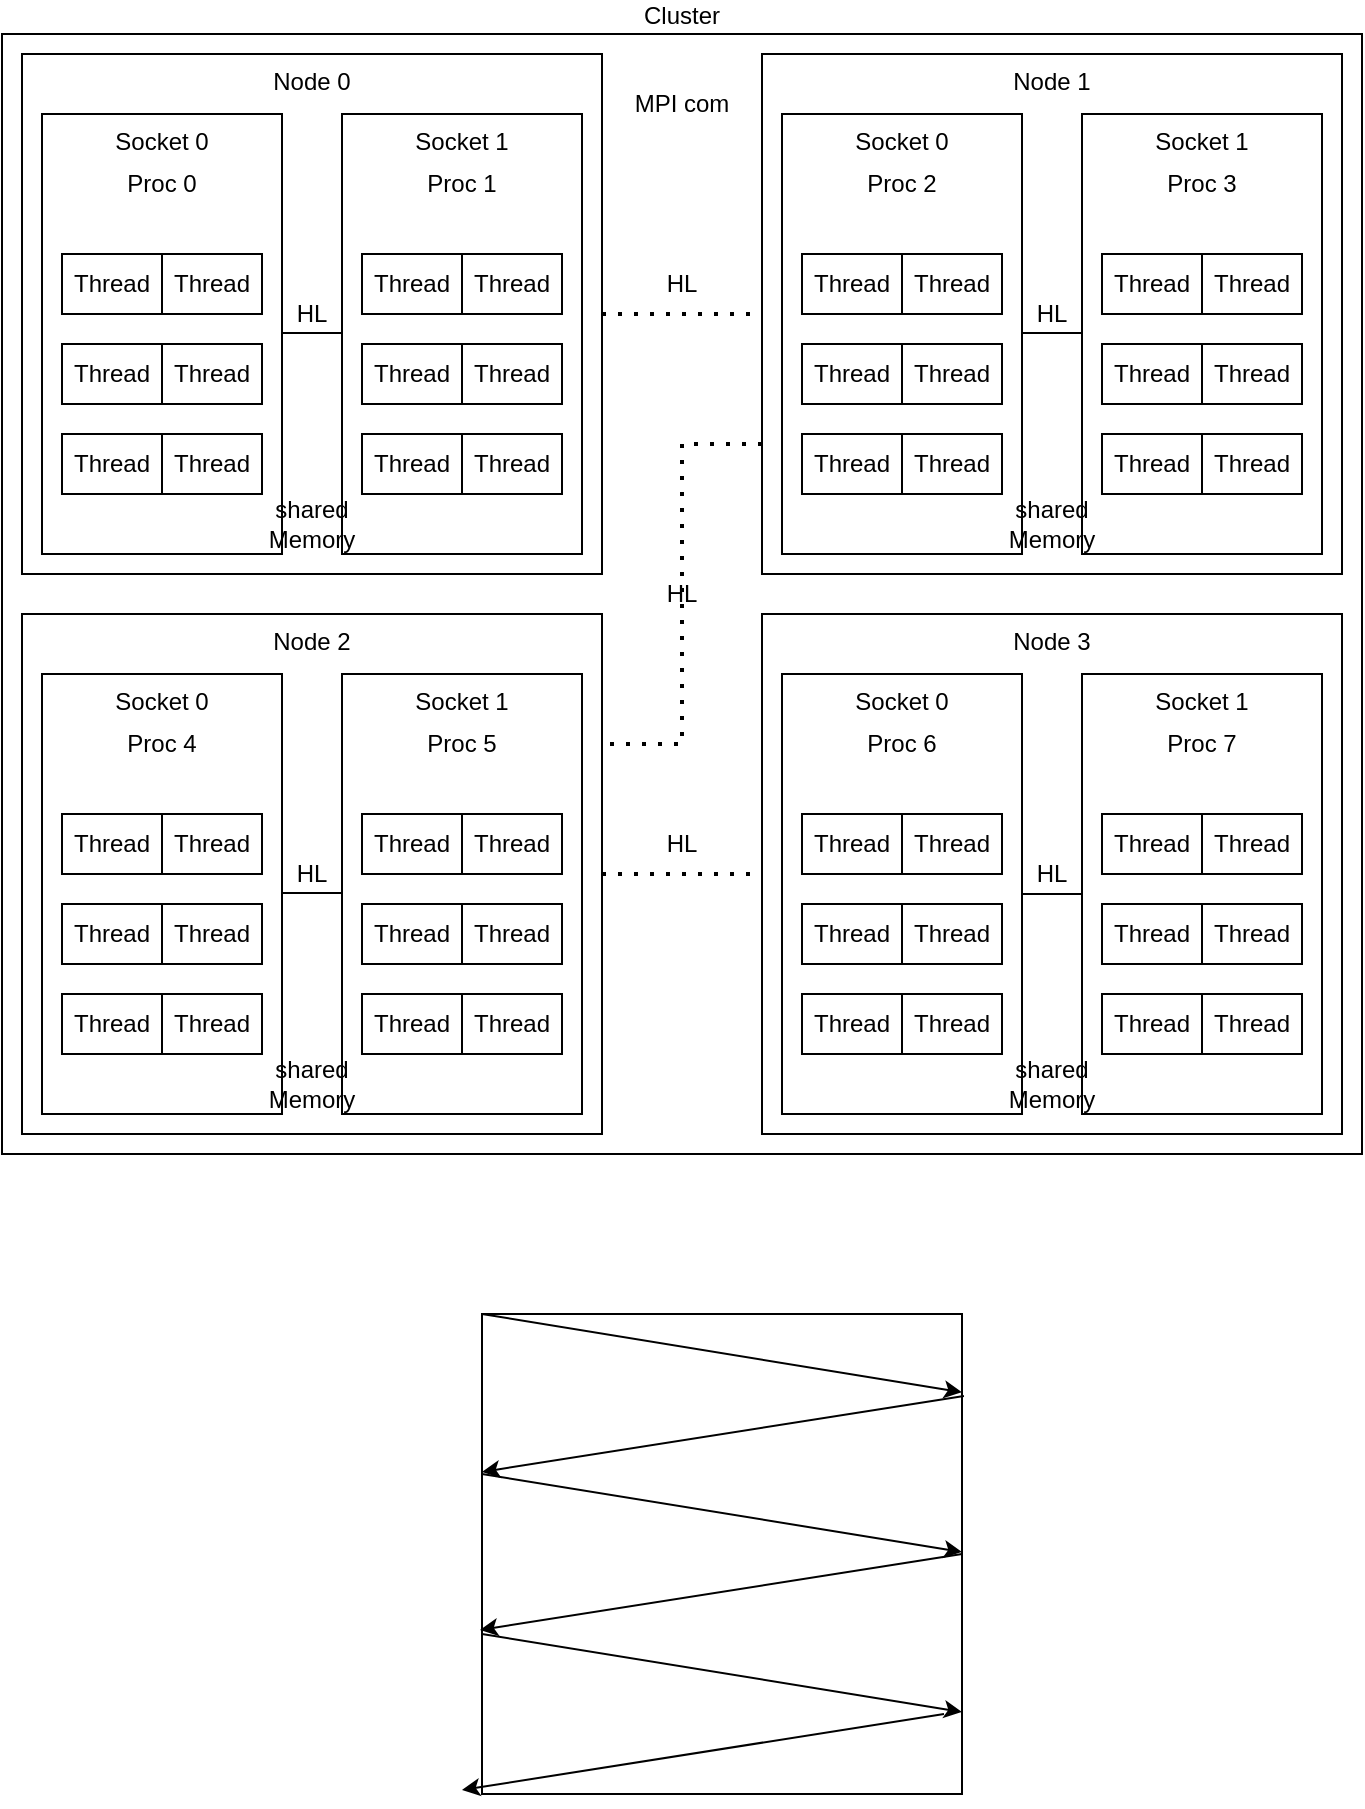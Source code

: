 <mxfile version="26.1.1">
  <diagram name="Page-1" id="8kZCEwv9xN98wwWR-AVS">
    <mxGraphModel dx="1114" dy="658" grid="1" gridSize="10" guides="1" tooltips="1" connect="1" arrows="1" fold="1" page="1" pageScale="1" pageWidth="850" pageHeight="1100" math="0" shadow="0">
      <root>
        <mxCell id="0" />
        <mxCell id="1" parent="0" />
        <mxCell id="dkMRLSNARAUGIPq-bAnA-1" value="Cluster" style="rounded=0;whiteSpace=wrap;html=1;verticalAlign=bottom;labelPosition=center;verticalLabelPosition=top;align=center;" vertex="1" parent="1">
          <mxGeometry x="120" y="80" width="680" height="560" as="geometry" />
        </mxCell>
        <mxCell id="dkMRLSNARAUGIPq-bAnA-2" value="Node 0" style="rounded=0;whiteSpace=wrap;html=1;verticalAlign=top;" vertex="1" parent="1">
          <mxGeometry x="130" y="90" width="290" height="260" as="geometry" />
        </mxCell>
        <mxCell id="dkMRLSNARAUGIPq-bAnA-3" value="Node 1" style="rounded=0;whiteSpace=wrap;html=1;verticalAlign=top;" vertex="1" parent="1">
          <mxGeometry x="500" y="90" width="290" height="260" as="geometry" />
        </mxCell>
        <mxCell id="dkMRLSNARAUGIPq-bAnA-4" value="Node 2" style="rounded=0;whiteSpace=wrap;html=1;verticalAlign=top;" vertex="1" parent="1">
          <mxGeometry x="130" y="370" width="290" height="260" as="geometry" />
        </mxCell>
        <mxCell id="dkMRLSNARAUGIPq-bAnA-5" value="Node 3" style="rounded=0;whiteSpace=wrap;html=1;verticalAlign=top;" vertex="1" parent="1">
          <mxGeometry x="500" y="370" width="290" height="260" as="geometry" />
        </mxCell>
        <mxCell id="dkMRLSNARAUGIPq-bAnA-6" value="" style="endArrow=none;dashed=1;html=1;dashPattern=1 3;strokeWidth=2;rounded=0;exitX=1;exitY=0.5;exitDx=0;exitDy=0;entryX=0;entryY=0.5;entryDx=0;entryDy=0;" edge="1" parent="1" source="dkMRLSNARAUGIPq-bAnA-2" target="dkMRLSNARAUGIPq-bAnA-3">
          <mxGeometry width="50" height="50" relative="1" as="geometry">
            <mxPoint x="400" y="370" as="sourcePoint" />
            <mxPoint x="450" y="320" as="targetPoint" />
          </mxGeometry>
        </mxCell>
        <mxCell id="dkMRLSNARAUGIPq-bAnA-7" value="" style="endArrow=none;dashed=1;html=1;dashPattern=1 3;strokeWidth=2;rounded=0;exitX=0;exitY=0.75;exitDx=0;exitDy=0;entryX=1;entryY=0.25;entryDx=0;entryDy=0;" edge="1" parent="1" source="dkMRLSNARAUGIPq-bAnA-3" target="dkMRLSNARAUGIPq-bAnA-4">
          <mxGeometry width="50" height="50" relative="1" as="geometry">
            <mxPoint x="400" y="370" as="sourcePoint" />
            <mxPoint x="450" y="320" as="targetPoint" />
            <Array as="points">
              <mxPoint x="460" y="285" />
              <mxPoint x="460" y="435" />
            </Array>
          </mxGeometry>
        </mxCell>
        <mxCell id="dkMRLSNARAUGIPq-bAnA-8" value="" style="endArrow=none;dashed=1;html=1;dashPattern=1 3;strokeWidth=2;rounded=0;exitX=1;exitY=0.5;exitDx=0;exitDy=0;entryX=0;entryY=0.5;entryDx=0;entryDy=0;" edge="1" parent="1" source="dkMRLSNARAUGIPq-bAnA-4" target="dkMRLSNARAUGIPq-bAnA-5">
          <mxGeometry width="50" height="50" relative="1" as="geometry">
            <mxPoint x="400" y="370" as="sourcePoint" />
            <mxPoint x="450" y="320" as="targetPoint" />
          </mxGeometry>
        </mxCell>
        <mxCell id="dkMRLSNARAUGIPq-bAnA-9" value="Socket 0" style="rounded=0;whiteSpace=wrap;html=1;verticalAlign=top;" vertex="1" parent="1">
          <mxGeometry x="140" y="120" width="120" height="220" as="geometry" />
        </mxCell>
        <mxCell id="dkMRLSNARAUGIPq-bAnA-10" value="Socket 1" style="rounded=0;whiteSpace=wrap;html=1;verticalAlign=top;" vertex="1" parent="1">
          <mxGeometry x="290" y="120" width="120" height="220" as="geometry" />
        </mxCell>
        <mxCell id="dkMRLSNARAUGIPq-bAnA-11" value="Socket 0" style="rounded=0;whiteSpace=wrap;html=1;verticalAlign=top;" vertex="1" parent="1">
          <mxGeometry x="510" y="120" width="120" height="220" as="geometry" />
        </mxCell>
        <mxCell id="dkMRLSNARAUGIPq-bAnA-12" value="Socket 1" style="rounded=0;whiteSpace=wrap;html=1;verticalAlign=top;" vertex="1" parent="1">
          <mxGeometry x="660" y="120" width="120" height="220" as="geometry" />
        </mxCell>
        <mxCell id="dkMRLSNARAUGIPq-bAnA-13" value="Socket 0" style="rounded=0;whiteSpace=wrap;html=1;verticalAlign=top;" vertex="1" parent="1">
          <mxGeometry x="140" y="400" width="120" height="220" as="geometry" />
        </mxCell>
        <mxCell id="dkMRLSNARAUGIPq-bAnA-14" value="Socket 1" style="rounded=0;whiteSpace=wrap;html=1;verticalAlign=top;" vertex="1" parent="1">
          <mxGeometry x="290" y="400" width="120" height="220" as="geometry" />
        </mxCell>
        <mxCell id="dkMRLSNARAUGIPq-bAnA-15" value="Socket 0" style="rounded=0;whiteSpace=wrap;html=1;verticalAlign=top;" vertex="1" parent="1">
          <mxGeometry x="510" y="400" width="120" height="220" as="geometry" />
        </mxCell>
        <mxCell id="dkMRLSNARAUGIPq-bAnA-16" value="Socket 1" style="rounded=0;whiteSpace=wrap;html=1;verticalAlign=top;" vertex="1" parent="1">
          <mxGeometry x="660" y="400" width="120" height="220" as="geometry" />
        </mxCell>
        <mxCell id="dkMRLSNARAUGIPq-bAnA-17" value="" style="endArrow=none;html=1;rounded=0;exitX=1;exitY=0.5;exitDx=0;exitDy=0;entryX=0;entryY=0.5;entryDx=0;entryDy=0;" edge="1" parent="1" source="dkMRLSNARAUGIPq-bAnA-15" target="dkMRLSNARAUGIPq-bAnA-16">
          <mxGeometry width="50" height="50" relative="1" as="geometry">
            <mxPoint x="400" y="370" as="sourcePoint" />
            <mxPoint x="450" y="320" as="targetPoint" />
          </mxGeometry>
        </mxCell>
        <mxCell id="dkMRLSNARAUGIPq-bAnA-18" value="" style="endArrow=none;html=1;rounded=0;exitX=1;exitY=0.5;exitDx=0;exitDy=0;entryX=0;entryY=0.5;entryDx=0;entryDy=0;" edge="1" parent="1">
          <mxGeometry width="50" height="50" relative="1" as="geometry">
            <mxPoint x="630" y="229.5" as="sourcePoint" />
            <mxPoint x="660" y="229.5" as="targetPoint" />
          </mxGeometry>
        </mxCell>
        <mxCell id="dkMRLSNARAUGIPq-bAnA-19" value="" style="endArrow=none;html=1;rounded=0;exitX=1;exitY=0.5;exitDx=0;exitDy=0;entryX=0;entryY=0.5;entryDx=0;entryDy=0;" edge="1" parent="1">
          <mxGeometry width="50" height="50" relative="1" as="geometry">
            <mxPoint x="260" y="509.5" as="sourcePoint" />
            <mxPoint x="290" y="509.5" as="targetPoint" />
          </mxGeometry>
        </mxCell>
        <mxCell id="dkMRLSNARAUGIPq-bAnA-20" value="" style="endArrow=none;html=1;rounded=0;exitX=1;exitY=0.5;exitDx=0;exitDy=0;entryX=0;entryY=0.5;entryDx=0;entryDy=0;" edge="1" parent="1">
          <mxGeometry width="50" height="50" relative="1" as="geometry">
            <mxPoint x="260" y="229.5" as="sourcePoint" />
            <mxPoint x="290" y="229.5" as="targetPoint" />
          </mxGeometry>
        </mxCell>
        <mxCell id="dkMRLSNARAUGIPq-bAnA-21" value="HL" style="text;html=1;align=center;verticalAlign=middle;whiteSpace=wrap;rounded=0;" vertex="1" parent="1">
          <mxGeometry x="245" y="205" width="60" height="30" as="geometry" />
        </mxCell>
        <mxCell id="dkMRLSNARAUGIPq-bAnA-22" value="HL" style="text;html=1;align=center;verticalAlign=middle;whiteSpace=wrap;rounded=0;" vertex="1" parent="1">
          <mxGeometry x="430" y="190" width="60" height="30" as="geometry" />
        </mxCell>
        <mxCell id="dkMRLSNARAUGIPq-bAnA-23" value="HL" style="text;html=1;align=center;verticalAlign=middle;whiteSpace=wrap;rounded=0;" vertex="1" parent="1">
          <mxGeometry x="615" y="205" width="60" height="30" as="geometry" />
        </mxCell>
        <mxCell id="dkMRLSNARAUGIPq-bAnA-24" value="HL" style="text;html=1;align=center;verticalAlign=middle;whiteSpace=wrap;rounded=0;" vertex="1" parent="1">
          <mxGeometry x="245" y="485" width="60" height="30" as="geometry" />
        </mxCell>
        <mxCell id="dkMRLSNARAUGIPq-bAnA-25" value="HL" style="text;html=1;align=center;verticalAlign=middle;whiteSpace=wrap;rounded=0;" vertex="1" parent="1">
          <mxGeometry x="615" y="485" width="60" height="30" as="geometry" />
        </mxCell>
        <mxCell id="dkMRLSNARAUGIPq-bAnA-26" value="HL" style="text;html=1;align=center;verticalAlign=middle;whiteSpace=wrap;rounded=0;" vertex="1" parent="1">
          <mxGeometry x="430" y="345" width="60" height="30" as="geometry" />
        </mxCell>
        <mxCell id="dkMRLSNARAUGIPq-bAnA-27" value="HL" style="text;html=1;align=center;verticalAlign=middle;whiteSpace=wrap;rounded=0;" vertex="1" parent="1">
          <mxGeometry x="430" y="470" width="60" height="30" as="geometry" />
        </mxCell>
        <mxCell id="dkMRLSNARAUGIPq-bAnA-28" value="Proc 0" style="text;html=1;align=center;verticalAlign=middle;whiteSpace=wrap;rounded=0;" vertex="1" parent="1">
          <mxGeometry x="170" y="140" width="60" height="30" as="geometry" />
        </mxCell>
        <mxCell id="dkMRLSNARAUGIPq-bAnA-29" value="Proc 1" style="text;html=1;align=center;verticalAlign=middle;whiteSpace=wrap;rounded=0;" vertex="1" parent="1">
          <mxGeometry x="320" y="140" width="60" height="30" as="geometry" />
        </mxCell>
        <mxCell id="dkMRLSNARAUGIPq-bAnA-30" value="Proc 2" style="text;html=1;align=center;verticalAlign=middle;whiteSpace=wrap;rounded=0;" vertex="1" parent="1">
          <mxGeometry x="540" y="140" width="60" height="30" as="geometry" />
        </mxCell>
        <mxCell id="dkMRLSNARAUGIPq-bAnA-31" value="Proc 3" style="text;html=1;align=center;verticalAlign=middle;whiteSpace=wrap;rounded=0;" vertex="1" parent="1">
          <mxGeometry x="690" y="140" width="60" height="30" as="geometry" />
        </mxCell>
        <mxCell id="dkMRLSNARAUGIPq-bAnA-32" value="Proc 4" style="text;html=1;align=center;verticalAlign=middle;whiteSpace=wrap;rounded=0;" vertex="1" parent="1">
          <mxGeometry x="170" y="420" width="60" height="30" as="geometry" />
        </mxCell>
        <mxCell id="dkMRLSNARAUGIPq-bAnA-33" value="Proc 5" style="text;html=1;align=center;verticalAlign=middle;whiteSpace=wrap;rounded=0;" vertex="1" parent="1">
          <mxGeometry x="320" y="420" width="60" height="30" as="geometry" />
        </mxCell>
        <mxCell id="dkMRLSNARAUGIPq-bAnA-34" value="Proc 6" style="text;html=1;align=center;verticalAlign=middle;whiteSpace=wrap;rounded=0;" vertex="1" parent="1">
          <mxGeometry x="540" y="420" width="60" height="30" as="geometry" />
        </mxCell>
        <mxCell id="dkMRLSNARAUGIPq-bAnA-35" value="Proc 7" style="text;html=1;align=center;verticalAlign=middle;whiteSpace=wrap;rounded=0;" vertex="1" parent="1">
          <mxGeometry x="690" y="420" width="60" height="30" as="geometry" />
        </mxCell>
        <mxCell id="dkMRLSNARAUGIPq-bAnA-36" value="Thread" style="rounded=0;whiteSpace=wrap;html=1;" vertex="1" parent="1">
          <mxGeometry x="150" y="190" width="50" height="30" as="geometry" />
        </mxCell>
        <mxCell id="dkMRLSNARAUGIPq-bAnA-37" value="Thread" style="rounded=0;whiteSpace=wrap;html=1;" vertex="1" parent="1">
          <mxGeometry x="200" y="190" width="50" height="30" as="geometry" />
        </mxCell>
        <mxCell id="dkMRLSNARAUGIPq-bAnA-38" value="Thread" style="rounded=0;whiteSpace=wrap;html=1;" vertex="1" parent="1">
          <mxGeometry x="150" y="235" width="50" height="30" as="geometry" />
        </mxCell>
        <mxCell id="dkMRLSNARAUGIPq-bAnA-39" value="Thread" style="rounded=0;whiteSpace=wrap;html=1;" vertex="1" parent="1">
          <mxGeometry x="200" y="235" width="50" height="30" as="geometry" />
        </mxCell>
        <mxCell id="dkMRLSNARAUGIPq-bAnA-40" value="Thread" style="rounded=0;whiteSpace=wrap;html=1;" vertex="1" parent="1">
          <mxGeometry x="150" y="280" width="50" height="30" as="geometry" />
        </mxCell>
        <mxCell id="dkMRLSNARAUGIPq-bAnA-41" value="Thread" style="rounded=0;whiteSpace=wrap;html=1;" vertex="1" parent="1">
          <mxGeometry x="200" y="280" width="50" height="30" as="geometry" />
        </mxCell>
        <mxCell id="dkMRLSNARAUGIPq-bAnA-42" value="Thread" style="rounded=0;whiteSpace=wrap;html=1;" vertex="1" parent="1">
          <mxGeometry x="300" y="190" width="50" height="30" as="geometry" />
        </mxCell>
        <mxCell id="dkMRLSNARAUGIPq-bAnA-43" value="Thread" style="rounded=0;whiteSpace=wrap;html=1;" vertex="1" parent="1">
          <mxGeometry x="350" y="190" width="50" height="30" as="geometry" />
        </mxCell>
        <mxCell id="dkMRLSNARAUGIPq-bAnA-44" value="Thread" style="rounded=0;whiteSpace=wrap;html=1;" vertex="1" parent="1">
          <mxGeometry x="300" y="235" width="50" height="30" as="geometry" />
        </mxCell>
        <mxCell id="dkMRLSNARAUGIPq-bAnA-45" value="Thread" style="rounded=0;whiteSpace=wrap;html=1;" vertex="1" parent="1">
          <mxGeometry x="350" y="235" width="50" height="30" as="geometry" />
        </mxCell>
        <mxCell id="dkMRLSNARAUGIPq-bAnA-46" value="Thread" style="rounded=0;whiteSpace=wrap;html=1;" vertex="1" parent="1">
          <mxGeometry x="300" y="280" width="50" height="30" as="geometry" />
        </mxCell>
        <mxCell id="dkMRLSNARAUGIPq-bAnA-47" value="Thread" style="rounded=0;whiteSpace=wrap;html=1;" vertex="1" parent="1">
          <mxGeometry x="350" y="280" width="50" height="30" as="geometry" />
        </mxCell>
        <mxCell id="dkMRLSNARAUGIPq-bAnA-48" value="Thread" style="rounded=0;whiteSpace=wrap;html=1;" vertex="1" parent="1">
          <mxGeometry x="520" y="190" width="50" height="30" as="geometry" />
        </mxCell>
        <mxCell id="dkMRLSNARAUGIPq-bAnA-49" value="Thread" style="rounded=0;whiteSpace=wrap;html=1;" vertex="1" parent="1">
          <mxGeometry x="570" y="190" width="50" height="30" as="geometry" />
        </mxCell>
        <mxCell id="dkMRLSNARAUGIPq-bAnA-50" value="Thread" style="rounded=0;whiteSpace=wrap;html=1;" vertex="1" parent="1">
          <mxGeometry x="520" y="235" width="50" height="30" as="geometry" />
        </mxCell>
        <mxCell id="dkMRLSNARAUGIPq-bAnA-51" value="Thread" style="rounded=0;whiteSpace=wrap;html=1;" vertex="1" parent="1">
          <mxGeometry x="570" y="235" width="50" height="30" as="geometry" />
        </mxCell>
        <mxCell id="dkMRLSNARAUGIPq-bAnA-52" value="Thread" style="rounded=0;whiteSpace=wrap;html=1;" vertex="1" parent="1">
          <mxGeometry x="520" y="280" width="50" height="30" as="geometry" />
        </mxCell>
        <mxCell id="dkMRLSNARAUGIPq-bAnA-53" value="Thread" style="rounded=0;whiteSpace=wrap;html=1;" vertex="1" parent="1">
          <mxGeometry x="570" y="280" width="50" height="30" as="geometry" />
        </mxCell>
        <mxCell id="dkMRLSNARAUGIPq-bAnA-54" value="Thread" style="rounded=0;whiteSpace=wrap;html=1;" vertex="1" parent="1">
          <mxGeometry x="670" y="190" width="50" height="30" as="geometry" />
        </mxCell>
        <mxCell id="dkMRLSNARAUGIPq-bAnA-55" value="Thread" style="rounded=0;whiteSpace=wrap;html=1;" vertex="1" parent="1">
          <mxGeometry x="720" y="190" width="50" height="30" as="geometry" />
        </mxCell>
        <mxCell id="dkMRLSNARAUGIPq-bAnA-56" value="Thread" style="rounded=0;whiteSpace=wrap;html=1;" vertex="1" parent="1">
          <mxGeometry x="670" y="235" width="50" height="30" as="geometry" />
        </mxCell>
        <mxCell id="dkMRLSNARAUGIPq-bAnA-57" value="Thread" style="rounded=0;whiteSpace=wrap;html=1;" vertex="1" parent="1">
          <mxGeometry x="720" y="235" width="50" height="30" as="geometry" />
        </mxCell>
        <mxCell id="dkMRLSNARAUGIPq-bAnA-58" value="Thread" style="rounded=0;whiteSpace=wrap;html=1;" vertex="1" parent="1">
          <mxGeometry x="670" y="280" width="50" height="30" as="geometry" />
        </mxCell>
        <mxCell id="dkMRLSNARAUGIPq-bAnA-59" value="Thread" style="rounded=0;whiteSpace=wrap;html=1;" vertex="1" parent="1">
          <mxGeometry x="720" y="280" width="50" height="30" as="geometry" />
        </mxCell>
        <mxCell id="dkMRLSNARAUGIPq-bAnA-60" value="Thread" style="rounded=0;whiteSpace=wrap;html=1;" vertex="1" parent="1">
          <mxGeometry x="150" y="470" width="50" height="30" as="geometry" />
        </mxCell>
        <mxCell id="dkMRLSNARAUGIPq-bAnA-61" value="Thread" style="rounded=0;whiteSpace=wrap;html=1;" vertex="1" parent="1">
          <mxGeometry x="200" y="470" width="50" height="30" as="geometry" />
        </mxCell>
        <mxCell id="dkMRLSNARAUGIPq-bAnA-62" value="Thread" style="rounded=0;whiteSpace=wrap;html=1;" vertex="1" parent="1">
          <mxGeometry x="150" y="515" width="50" height="30" as="geometry" />
        </mxCell>
        <mxCell id="dkMRLSNARAUGIPq-bAnA-63" value="Thread" style="rounded=0;whiteSpace=wrap;html=1;" vertex="1" parent="1">
          <mxGeometry x="200" y="515" width="50" height="30" as="geometry" />
        </mxCell>
        <mxCell id="dkMRLSNARAUGIPq-bAnA-64" value="Thread" style="rounded=0;whiteSpace=wrap;html=1;" vertex="1" parent="1">
          <mxGeometry x="150" y="560" width="50" height="30" as="geometry" />
        </mxCell>
        <mxCell id="dkMRLSNARAUGIPq-bAnA-65" value="Thread" style="rounded=0;whiteSpace=wrap;html=1;" vertex="1" parent="1">
          <mxGeometry x="200" y="560" width="50" height="30" as="geometry" />
        </mxCell>
        <mxCell id="dkMRLSNARAUGIPq-bAnA-66" value="Thread" style="rounded=0;whiteSpace=wrap;html=1;" vertex="1" parent="1">
          <mxGeometry x="300" y="470" width="50" height="30" as="geometry" />
        </mxCell>
        <mxCell id="dkMRLSNARAUGIPq-bAnA-67" value="Thread" style="rounded=0;whiteSpace=wrap;html=1;" vertex="1" parent="1">
          <mxGeometry x="350" y="470" width="50" height="30" as="geometry" />
        </mxCell>
        <mxCell id="dkMRLSNARAUGIPq-bAnA-68" value="Thread" style="rounded=0;whiteSpace=wrap;html=1;" vertex="1" parent="1">
          <mxGeometry x="300" y="515" width="50" height="30" as="geometry" />
        </mxCell>
        <mxCell id="dkMRLSNARAUGIPq-bAnA-69" value="Thread" style="rounded=0;whiteSpace=wrap;html=1;" vertex="1" parent="1">
          <mxGeometry x="350" y="515" width="50" height="30" as="geometry" />
        </mxCell>
        <mxCell id="dkMRLSNARAUGIPq-bAnA-70" value="Thread" style="rounded=0;whiteSpace=wrap;html=1;" vertex="1" parent="1">
          <mxGeometry x="300" y="560" width="50" height="30" as="geometry" />
        </mxCell>
        <mxCell id="dkMRLSNARAUGIPq-bAnA-71" value="Thread" style="rounded=0;whiteSpace=wrap;html=1;" vertex="1" parent="1">
          <mxGeometry x="350" y="560" width="50" height="30" as="geometry" />
        </mxCell>
        <mxCell id="dkMRLSNARAUGIPq-bAnA-72" value="Thread" style="rounded=0;whiteSpace=wrap;html=1;" vertex="1" parent="1">
          <mxGeometry x="520" y="470" width="50" height="30" as="geometry" />
        </mxCell>
        <mxCell id="dkMRLSNARAUGIPq-bAnA-73" value="Thread" style="rounded=0;whiteSpace=wrap;html=1;" vertex="1" parent="1">
          <mxGeometry x="570" y="470" width="50" height="30" as="geometry" />
        </mxCell>
        <mxCell id="dkMRLSNARAUGIPq-bAnA-74" value="Thread" style="rounded=0;whiteSpace=wrap;html=1;" vertex="1" parent="1">
          <mxGeometry x="520" y="515" width="50" height="30" as="geometry" />
        </mxCell>
        <mxCell id="dkMRLSNARAUGIPq-bAnA-75" value="Thread" style="rounded=0;whiteSpace=wrap;html=1;" vertex="1" parent="1">
          <mxGeometry x="570" y="515" width="50" height="30" as="geometry" />
        </mxCell>
        <mxCell id="dkMRLSNARAUGIPq-bAnA-76" value="Thread" style="rounded=0;whiteSpace=wrap;html=1;" vertex="1" parent="1">
          <mxGeometry x="520" y="560" width="50" height="30" as="geometry" />
        </mxCell>
        <mxCell id="dkMRLSNARAUGIPq-bAnA-77" value="Thread" style="rounded=0;whiteSpace=wrap;html=1;" vertex="1" parent="1">
          <mxGeometry x="570" y="560" width="50" height="30" as="geometry" />
        </mxCell>
        <mxCell id="dkMRLSNARAUGIPq-bAnA-78" value="Thread" style="rounded=0;whiteSpace=wrap;html=1;" vertex="1" parent="1">
          <mxGeometry x="670" y="470" width="50" height="30" as="geometry" />
        </mxCell>
        <mxCell id="dkMRLSNARAUGIPq-bAnA-79" value="Thread" style="rounded=0;whiteSpace=wrap;html=1;" vertex="1" parent="1">
          <mxGeometry x="720" y="470" width="50" height="30" as="geometry" />
        </mxCell>
        <mxCell id="dkMRLSNARAUGIPq-bAnA-80" value="Thread" style="rounded=0;whiteSpace=wrap;html=1;" vertex="1" parent="1">
          <mxGeometry x="670" y="515" width="50" height="30" as="geometry" />
        </mxCell>
        <mxCell id="dkMRLSNARAUGIPq-bAnA-81" value="Thread" style="rounded=0;whiteSpace=wrap;html=1;" vertex="1" parent="1">
          <mxGeometry x="720" y="515" width="50" height="30" as="geometry" />
        </mxCell>
        <mxCell id="dkMRLSNARAUGIPq-bAnA-82" value="Thread" style="rounded=0;whiteSpace=wrap;html=1;" vertex="1" parent="1">
          <mxGeometry x="670" y="560" width="50" height="30" as="geometry" />
        </mxCell>
        <mxCell id="dkMRLSNARAUGIPq-bAnA-83" value="Thread" style="rounded=0;whiteSpace=wrap;html=1;" vertex="1" parent="1">
          <mxGeometry x="720" y="560" width="50" height="30" as="geometry" />
        </mxCell>
        <mxCell id="dkMRLSNARAUGIPq-bAnA-84" value="shared&lt;div&gt;Memory&lt;/div&gt;" style="text;html=1;align=center;verticalAlign=middle;whiteSpace=wrap;rounded=0;" vertex="1" parent="1">
          <mxGeometry x="245" y="310" width="60" height="30" as="geometry" />
        </mxCell>
        <mxCell id="dkMRLSNARAUGIPq-bAnA-85" value="shared&lt;div&gt;Memory&lt;/div&gt;" style="text;html=1;align=center;verticalAlign=middle;whiteSpace=wrap;rounded=0;" vertex="1" parent="1">
          <mxGeometry x="615" y="310" width="60" height="30" as="geometry" />
        </mxCell>
        <mxCell id="dkMRLSNARAUGIPq-bAnA-86" value="shared&lt;div&gt;Memory&lt;/div&gt;" style="text;html=1;align=center;verticalAlign=middle;whiteSpace=wrap;rounded=0;" vertex="1" parent="1">
          <mxGeometry x="245" y="590" width="60" height="30" as="geometry" />
        </mxCell>
        <mxCell id="dkMRLSNARAUGIPq-bAnA-87" value="shared&lt;div&gt;Memory&lt;/div&gt;" style="text;html=1;align=center;verticalAlign=middle;whiteSpace=wrap;rounded=0;" vertex="1" parent="1">
          <mxGeometry x="615" y="590" width="60" height="30" as="geometry" />
        </mxCell>
        <mxCell id="dkMRLSNARAUGIPq-bAnA-88" value="MPI com" style="text;html=1;align=center;verticalAlign=middle;whiteSpace=wrap;rounded=0;" vertex="1" parent="1">
          <mxGeometry x="430" y="100" width="60" height="30" as="geometry" />
        </mxCell>
        <mxCell id="dkMRLSNARAUGIPq-bAnA-89" value="" style="rounded=0;whiteSpace=wrap;html=1;" vertex="1" parent="1">
          <mxGeometry x="360" y="720" width="240" height="240" as="geometry" />
        </mxCell>
        <mxCell id="dkMRLSNARAUGIPq-bAnA-93" style="rounded=0;orthogonalLoop=1;jettySize=auto;html=1;exitX=0;exitY=0;exitDx=0;exitDy=0;entryX=1;entryY=0.163;entryDx=0;entryDy=0;entryPerimeter=0;" edge="1" parent="1" source="dkMRLSNARAUGIPq-bAnA-89" target="dkMRLSNARAUGIPq-bAnA-89">
          <mxGeometry relative="1" as="geometry" />
        </mxCell>
        <mxCell id="dkMRLSNARAUGIPq-bAnA-94" value="" style="endArrow=classic;html=1;rounded=0;exitX=1.004;exitY=0.171;exitDx=0;exitDy=0;exitPerimeter=0;entryX=0;entryY=0.329;entryDx=0;entryDy=0;entryPerimeter=0;" edge="1" parent="1" source="dkMRLSNARAUGIPq-bAnA-89" target="dkMRLSNARAUGIPq-bAnA-89">
          <mxGeometry width="50" height="50" relative="1" as="geometry">
            <mxPoint x="400" y="970" as="sourcePoint" />
            <mxPoint x="450" y="920" as="targetPoint" />
          </mxGeometry>
        </mxCell>
        <mxCell id="dkMRLSNARAUGIPq-bAnA-95" style="rounded=0;orthogonalLoop=1;jettySize=auto;html=1;exitX=0;exitY=0;exitDx=0;exitDy=0;entryX=1;entryY=0.163;entryDx=0;entryDy=0;entryPerimeter=0;" edge="1" parent="1">
          <mxGeometry relative="1" as="geometry">
            <mxPoint x="360" y="800" as="sourcePoint" />
            <mxPoint x="600" y="839" as="targetPoint" />
          </mxGeometry>
        </mxCell>
        <mxCell id="dkMRLSNARAUGIPq-bAnA-96" value="" style="endArrow=classic;html=1;rounded=0;exitX=1.004;exitY=0.171;exitDx=0;exitDy=0;exitPerimeter=0;entryX=0;entryY=0.329;entryDx=0;entryDy=0;entryPerimeter=0;" edge="1" parent="1">
          <mxGeometry width="50" height="50" relative="1" as="geometry">
            <mxPoint x="600" y="840" as="sourcePoint" />
            <mxPoint x="359" y="878" as="targetPoint" />
          </mxGeometry>
        </mxCell>
        <mxCell id="dkMRLSNARAUGIPq-bAnA-97" value="" style="endArrow=classic;html=1;rounded=0;exitX=1.004;exitY=0.171;exitDx=0;exitDy=0;exitPerimeter=0;entryX=0;entryY=0.329;entryDx=0;entryDy=0;entryPerimeter=0;" edge="1" parent="1">
          <mxGeometry width="50" height="50" relative="1" as="geometry">
            <mxPoint x="591" y="920" as="sourcePoint" />
            <mxPoint x="350" y="958" as="targetPoint" />
          </mxGeometry>
        </mxCell>
        <mxCell id="dkMRLSNARAUGIPq-bAnA-98" style="rounded=0;orthogonalLoop=1;jettySize=auto;html=1;exitX=0;exitY=0;exitDx=0;exitDy=0;entryX=1;entryY=0.163;entryDx=0;entryDy=0;entryPerimeter=0;" edge="1" parent="1">
          <mxGeometry relative="1" as="geometry">
            <mxPoint x="360" y="880" as="sourcePoint" />
            <mxPoint x="600" y="919" as="targetPoint" />
          </mxGeometry>
        </mxCell>
      </root>
    </mxGraphModel>
  </diagram>
</mxfile>
